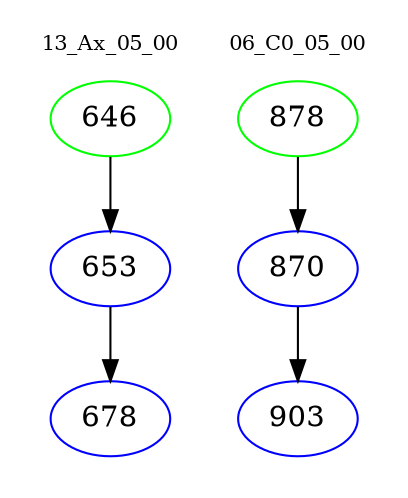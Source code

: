 digraph{
subgraph cluster_0 {
color = white
label = "13_Ax_05_00";
fontsize=10;
T0_646 [label="646", color="green"]
T0_646 -> T0_653 [color="black"]
T0_653 [label="653", color="blue"]
T0_653 -> T0_678 [color="black"]
T0_678 [label="678", color="blue"]
}
subgraph cluster_1 {
color = white
label = "06_C0_05_00";
fontsize=10;
T1_878 [label="878", color="green"]
T1_878 -> T1_870 [color="black"]
T1_870 [label="870", color="blue"]
T1_870 -> T1_903 [color="black"]
T1_903 [label="903", color="blue"]
}
}
